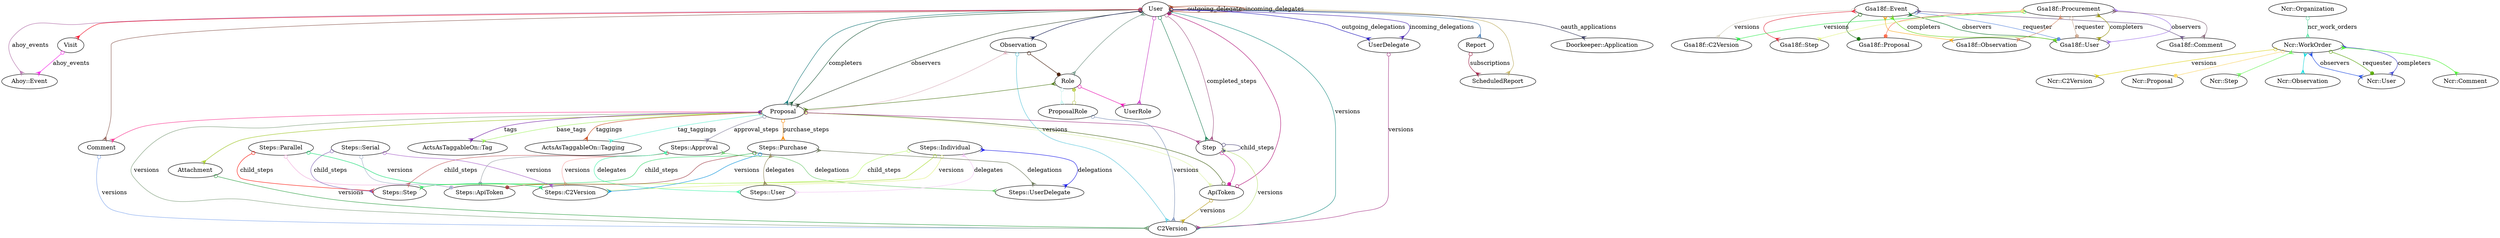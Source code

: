 digraph models_diagram {

	graph[overlap=false, splines=true, bgcolor="none", sep="+35,35", overlap=false, nodesep=0.6]
	"Ahoy::Event" []
	"ApiToken" []
	"Attachment" []
	"Comment" []
	"Gsa18f::Event" []
	"Gsa18f::Procurement" []
	"Ncr::Organization" []
	"Ncr::WorkOrder" []
	"Observation" []
	"Proposal" []
	"ProposalRole" []
	"Report" []
	"Role" []
	"ScheduledReport" []
	"Step" []
	"Steps::Approval" []
	"Steps::Individual" []
	"Steps::Parallel" []
	"Steps::Purchase" []
	"Steps::Serial" []
	"User" []
	"UserDelegate" []
	"UserRole" []
	"Visit" []
	"ApiToken" -> "C2Version" [label="versions", arrowtail=odot, arrowhead=crow, dir=both color="#B89E17"]
	"ApiToken" -> "Proposal" [arrowtail=odot, arrowhead=dot, dir=both color="#3F5E10"]
	"ApiToken" -> "User" [arrowtail=odot, arrowhead=dot, dir=both color="#B00B75"]
	"Attachment" -> "C2Version" [label="versions", arrowtail=odot, arrowhead=crow, dir=both color="#259B3B"]
	"Comment" -> "C2Version" [label="versions", arrowtail=odot, arrowhead=crow, dir=both color="#80A6EE"]
	"Gsa18f::Event" -> "Gsa18f::C2Version" [label="versions", arrowtail=odot, arrowhead=crow, dir=both color="#D1CDBC"]
	"Gsa18f::Event" -> "Gsa18f::Proposal" [arrowtail=odot, arrowhead=dot, dir=both color="#0E6A07"]
	"Gsa18f::Event" -> "Gsa18f::Step" [arrowtail=crow, arrowhead=crow, dir=both color="#E12739"]
	"Gsa18f::Event" -> "Gsa18f::Observation" [arrowtail=crow, arrowhead=crow, dir=both color="#FBA617"]
	"Gsa18f::Event" -> "Gsa18f::User" [label="observers", arrowtail=crow, arrowhead=crow, dir=both color="#026C23"]
	"Gsa18f::Event" -> "Gsa18f::Comment" [arrowtail=crow, arrowhead=crow, dir=both color="#634E80"]
	"Gsa18f::Event" -> "Gsa18f::User" [label="requester", arrowtail=odot, arrowhead=dot, dir=both color="#5786DE"]
	"Gsa18f::Event" -> "Gsa18f::User" [label="completers", arrowtail=crow, arrowhead=crow, dir=both color="#61D406"]
	"Gsa18f::Procurement" -> "Gsa18f::C2Version" [label="versions", arrowtail=odot, arrowhead=crow, dir=both color="#2DEB4B"]
	"Gsa18f::Procurement" -> "Gsa18f::Proposal" [arrowtail=odot, arrowhead=dot, dir=both color="#F8684A"]
	"Gsa18f::Procurement" -> "Gsa18f::Step" [arrowtail=crow, arrowhead=crow, dir=both color="#DFF27E"]
	"Gsa18f::Procurement" -> "Gsa18f::Observation" [arrowtail=crow, arrowhead=crow, dir=both color="#D88B68"]
	"Gsa18f::Procurement" -> "Gsa18f::User" [label="observers", arrowtail=crow, arrowhead=crow, dir=both color="#9B6EE7"]
	"Gsa18f::Procurement" -> "Gsa18f::Comment" [arrowtail=crow, arrowhead=crow, dir=both color="#826376"]
	"Gsa18f::Procurement" -> "Gsa18f::User" [label="requester", arrowtail=odot, arrowhead=dot, dir=both color="#C7A38B"]
	"Gsa18f::Procurement" -> "Gsa18f::User" [label="completers", arrowtail=crow, arrowhead=crow, dir=both color="#918F06"]
	"Ncr::Organization" -> "Ncr::WorkOrder" [label="ncr_work_orders", arrowtail=odot, arrowhead=crow, dir=both color="#5BDFA3"]
	"Ncr::WorkOrder" -> "Ncr::C2Version" [label="versions", arrowtail=odot, arrowhead=crow, dir=both color="#DBD011"]
	"Ncr::WorkOrder" -> "Ncr::Proposal" [arrowtail=odot, arrowhead=dot, dir=both color="#FAD15F"]
	"Ncr::WorkOrder" -> "Ncr::Step" [arrowtail=crow, arrowhead=crow, dir=both color="#69F756"]
	"Ncr::WorkOrder" -> "Ncr::Observation" [arrowtail=crow, arrowhead=crow, dir=both color="#14D8DB"]
	"Ncr::WorkOrder" -> "Ncr::User" [label="observers", arrowtail=crow, arrowhead=crow, dir=both color="#1341DE"]
	"Ncr::WorkOrder" -> "Ncr::Comment" [arrowtail=crow, arrowhead=crow, dir=both color="#42F329"]
	"Ncr::WorkOrder" -> "Ncr::User" [label="requester", arrowtail=odot, arrowhead=dot, dir=both color="#54A204"]
	"Ncr::WorkOrder" -> "Ncr::User" [label="completers", arrowtail=crow, arrowhead=crow, dir=both color="#393FC6"]
	"Observation" -> "C2Version" [label="versions", arrowtail=odot, arrowhead=crow, dir=both color="#56C5DB"]
	"Observation" -> "Role" [arrowtail=odot, arrowhead=dot, dir=both color="#431B08"]
	"Proposal" -> "Step" [arrowtail=odot, arrowhead=crow, dir=both color="#9F2D7F"]
	"Proposal" -> "Steps::Approval" [label="approval_steps", arrowtail=odot, arrowhead=crow, dir=both color="#83809B"]
	"Proposal" -> "Steps::Purchase" [label="purchase_steps", arrowtail=odot, arrowhead=crow, dir=both color="#FA8A0A"]
	"Proposal" -> "User" [label="completers", arrowtail=crow, arrowhead=crow, dir=both color="#195738"]
	"Proposal" -> "ApiToken" [arrowtail=crow, arrowhead=crow, dir=both color="#DEF4A3"]
	"Proposal" -> "Attachment" [arrowtail=odot, arrowhead=crow, dir=both color="#9AC319"]
	"Proposal" -> "Comment" [arrowtail=odot, arrowhead=crow, dir=both color="#FB318F"]
	"Proposal" -> "Observation" [arrowtail=odot, arrowhead=crow, dir=both color="#DAAFBB"]
	"Proposal" -> "User" [label="observers", arrowtail=crow, arrowhead=crow, dir=both color="#32432D"]
	"Proposal" -> "C2Version" [label="versions", arrowtail=odot, arrowhead=crow, dir=both color="#7E9D7B"]
	"Proposal" -> "ActsAsTaggableOn::Tagging" [label="taggings", arrowtail=odot, arrowhead=crow, dir=both color="#C54518"]
	"Proposal" -> "ActsAsTaggableOn::Tag" [label="base_tags", arrowtail=crow, arrowhead=crow, dir=both color="#9AEE58"]
	"Proposal" -> "ActsAsTaggableOn::Tagging" [label="tag_taggings", arrowtail=odot, arrowhead=crow, dir=both color="#5DEED0"]
	"Proposal" -> "ActsAsTaggableOn::Tag" [label="tags", arrowtail=crow, arrowhead=crow, dir=both color="#6F1AA3"]
	"ProposalRole" -> "C2Version" [label="versions", arrowtail=odot, arrowhead=crow, dir=both color="#778CB4"]
	"ProposalRole" -> "Role" [arrowtail=odot, arrowhead=dot, dir=both color="#B7C852"]
	"Report" -> "ScheduledReport" [label="subscriptions", arrowtail=odot, arrowhead=crow, dir=both color="#95143A"]
	"Role" -> "ProposalRole" [arrowtail=odot, arrowhead=crow, dir=both color="#C7F3EF"]
	"Role" -> "Proposal" [arrowtail=crow, arrowhead=crow, dir=both color="#4B7615"]
	"Role" -> "UserRole" [arrowtail=odot, arrowhead=crow, dir=both color="#EA0BB1"]
	"Role" -> "User" [arrowtail=crow, arrowhead=crow, dir=both color="#6B8E7F"]
	"Step" -> "C2Version" [label="versions", arrowtail=odot, arrowhead=crow, dir=both color="#B9E171"]
	"Step" -> "ApiToken" [arrowtail=odot, arrowhead=dot, dir=both color="#C81898"]
	"Step" -> "Step" [label="child_steps", arrowtail=odot, arrowhead=crow, dir=both color="#4C4579"]
	"Steps::Approval" -> "Steps::C2Version" [label="versions", arrowtail=odot, arrowhead=crow, dir=both color="#FBA5A5"]
	"Steps::Approval" -> "Steps::ApiToken" [arrowtail=odot, arrowhead=dot, dir=both color="#959EA4"]
	"Steps::Approval" -> "Steps::Step" [label="child_steps", arrowtail=odot, arrowhead=crow, dir=both color="#C45A5D"]
	"Steps::Approval" -> "Steps::UserDelegate" [label="delegations", arrowtail=crow, arrowhead=crow, dir=both color="#6AC96C"]
	"Steps::Approval" -> "Steps::User" [label="delegates", arrowtail=crow, arrowhead=crow, dir=both color="#3EF5A9"]
	"Steps::Individual" -> "Steps::C2Version" [label="versions", arrowtail=odot, arrowhead=crow, dir=both color="#E1F37C"]
	"Steps::Individual" -> "Steps::ApiToken" [arrowtail=odot, arrowhead=dot, dir=both color="#A6DD27"]
	"Steps::Individual" -> "Steps::Step" [label="child_steps", arrowtail=odot, arrowhead=crow, dir=both color="#BAFB67"]
	"Steps::Individual" -> "Steps::UserDelegate" [label="delegations", arrowtail=crow, arrowhead=crow, dir=both color="#1414E8"]
	"Steps::Individual" -> "Steps::User" [label="delegates", arrowtail=crow, arrowhead=crow, dir=both color="#F5C6F6"]
	"Steps::Parallel" -> "Steps::C2Version" [label="versions", arrowtail=odot, arrowhead=crow, dir=both color="#0CDD6E"]
	"Steps::Parallel" -> "Steps::ApiToken" [arrowtail=odot, arrowhead=dot, dir=both color="#F3A8DC"]
	"Steps::Parallel" -> "Steps::Step" [label="child_steps", arrowtail=odot, arrowhead=crow, dir=both color="#FC0E03"]
	"Steps::Purchase" -> "Steps::C2Version" [label="versions", arrowtail=odot, arrowhead=crow, dir=both color="#0292DC"]
	"Steps::Purchase" -> "Steps::ApiToken" [arrowtail=odot, arrowhead=dot, dir=both color="#9D3943"]
	"Steps::Purchase" -> "Steps::Step" [label="child_steps", arrowtail=odot, arrowhead=crow, dir=both color="#30D968"]
	"Steps::Purchase" -> "Steps::UserDelegate" [label="delegations", arrowtail=crow, arrowhead=crow, dir=both color="#687455"]
	"Steps::Purchase" -> "Steps::User" [label="delegates", arrowtail=crow, arrowhead=crow, dir=both color="#8B8253"]
	"Steps::Serial" -> "Steps::C2Version" [label="versions", arrowtail=odot, arrowhead=crow, dir=both color="#A359C6"]
	"Steps::Serial" -> "Steps::ApiToken" [arrowtail=odot, arrowhead=dot, dir=both color="#A0B0C9"]
	"Steps::Serial" -> "Steps::Step" [label="child_steps", arrowtail=odot, arrowhead=crow, dir=both color="#7E60B4"]
	"User" -> "C2Version" [label="versions", arrowtail=odot, arrowhead=crow, dir=both color="#188D84"]
	"User" -> "Step" [arrowtail=odot, arrowhead=crow, dir=both color="#157A50"]
	"User" -> "Comment" [arrowtail=odot, arrowhead=crow, dir=both color="#89574E"]
	"User" -> "Observation" [arrowtail=odot, arrowhead=crow, dir=both color="#0A134C"]
	"User" -> "UserRole" [arrowtail=odot, arrowhead=crow, dir=both color="#C52CC1"]
	"User" -> "Proposal" [arrowtail=odot, arrowhead=crow, dir=both color="#0F7476"]
	"User" -> "UserDelegate" [label="outgoing_delegations", arrowtail=odot, arrowhead=crow, dir=both color="#1A10B9"]
	"User" -> "User" [label="outgoing_delegates", arrowtail=crow, arrowhead=crow, dir=both color="#EA8778"]
	"User" -> "UserDelegate" [label="incoming_delegations", arrowtail=odot, arrowhead=crow, dir=both color="#4522AE"]
	"User" -> "User" [label="incoming_delegates", arrowtail=crow, arrowhead=crow, dir=both color="#973B19"]
	"User" -> "Step" [label="completed_steps", arrowtail=odot, arrowhead=crow, dir=both color="#A15183"]
	"User" -> "Report" [arrowtail=odot, arrowhead=crow, dir=both color="#477DB6"]
	"User" -> "ScheduledReport" [arrowtail=odot, arrowhead=crow, dir=both color="#BDAC5D"]
	"User" -> "Doorkeeper::Application" [label="oauth_applications", arrowtail=odot, arrowhead=crow, dir=both color="#2F3256"]
	"User" -> "Visit" [arrowtail=odot, arrowhead=crow, dir=both color="#F20C26"]
	"User" -> "Ahoy::Event" [label="ahoy_events", arrowtail=crow, arrowhead=crow, dir=both color="#B06BA7"]
	"UserDelegate" -> "C2Version" [label="versions", arrowtail=odot, arrowhead=crow, dir=both color="#A63587"]
	"Visit" -> "Ahoy::Event" [label="ahoy_events", arrowtail=odot, arrowhead=crow, dir=both color="#F819E9"]
}
